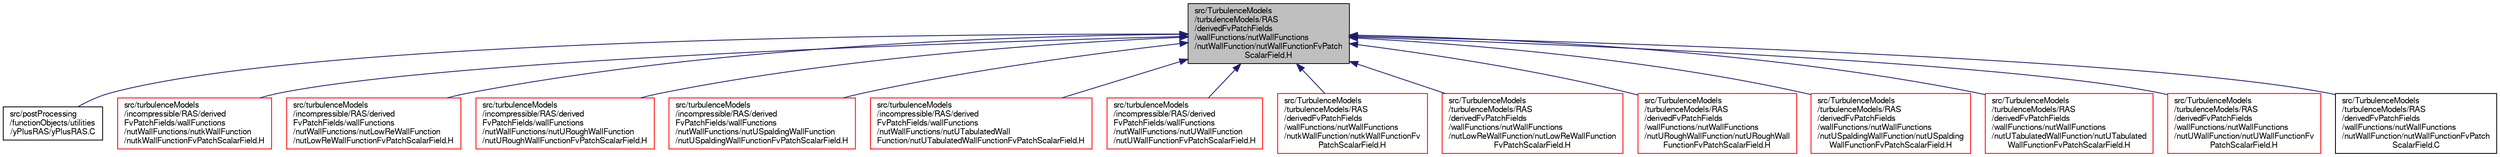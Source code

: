 digraph "src/TurbulenceModels/turbulenceModels/RAS/derivedFvPatchFields/wallFunctions/nutWallFunctions/nutWallFunction/nutWallFunctionFvPatchScalarField.H"
{
  bgcolor="transparent";
  edge [fontname="FreeSans",fontsize="10",labelfontname="FreeSans",labelfontsize="10"];
  node [fontname="FreeSans",fontsize="10",shape=record];
  Node189 [label="src/TurbulenceModels\l/turbulenceModels/RAS\l/derivedFvPatchFields\l/wallFunctions/nutWallFunctions\l/nutWallFunction/nutWallFunctionFvPatch\lScalarField.H",height=0.2,width=0.4,color="black", fillcolor="grey75", style="filled", fontcolor="black"];
  Node189 -> Node190 [dir="back",color="midnightblue",fontsize="10",style="solid",fontname="FreeSans"];
  Node190 [label="src/postProcessing\l/functionObjects/utilities\l/yPlusRAS/yPlusRAS.C",height=0.2,width=0.4,color="black",URL="$a39653.html"];
  Node189 -> Node191 [dir="back",color="midnightblue",fontsize="10",style="solid",fontname="FreeSans"];
  Node191 [label="src/turbulenceModels\l/incompressible/RAS/derived\lFvPatchFields/wallFunctions\l/nutWallFunctions/nutkWallFunction\l/nutkWallFunctionFvPatchScalarField.H",height=0.2,width=0.4,color="red",URL="$a40376.html"];
  Node189 -> Node193 [dir="back",color="midnightblue",fontsize="10",style="solid",fontname="FreeSans"];
  Node193 [label="src/turbulenceModels\l/incompressible/RAS/derived\lFvPatchFields/wallFunctions\l/nutWallFunctions/nutLowReWallFunction\l/nutLowReWallFunctionFvPatchScalarField.H",height=0.2,width=0.4,color="red",URL="$a40388.html"];
  Node189 -> Node195 [dir="back",color="midnightblue",fontsize="10",style="solid",fontname="FreeSans"];
  Node195 [label="src/turbulenceModels\l/incompressible/RAS/derived\lFvPatchFields/wallFunctions\l/nutWallFunctions/nutURoughWallFunction\l/nutURoughWallFunctionFvPatchScalarField.H",height=0.2,width=0.4,color="red",URL="$a40400.html"];
  Node189 -> Node197 [dir="back",color="midnightblue",fontsize="10",style="solid",fontname="FreeSans"];
  Node197 [label="src/turbulenceModels\l/incompressible/RAS/derived\lFvPatchFields/wallFunctions\l/nutWallFunctions/nutUSpaldingWallFunction\l/nutUSpaldingWallFunctionFvPatchScalarField.H",height=0.2,width=0.4,color="red",URL="$a40412.html"];
  Node189 -> Node199 [dir="back",color="midnightblue",fontsize="10",style="solid",fontname="FreeSans"];
  Node199 [label="src/turbulenceModels\l/incompressible/RAS/derived\lFvPatchFields/wallFunctions\l/nutWallFunctions/nutUTabulatedWall\lFunction/nutUTabulatedWallFunctionFvPatchScalarField.H",height=0.2,width=0.4,color="red",URL="$a40424.html"];
  Node189 -> Node201 [dir="back",color="midnightblue",fontsize="10",style="solid",fontname="FreeSans"];
  Node201 [label="src/turbulenceModels\l/incompressible/RAS/derived\lFvPatchFields/wallFunctions\l/nutWallFunctions/nutUWallFunction\l/nutUWallFunctionFvPatchScalarField.H",height=0.2,width=0.4,color="red",URL="$a40436.html"];
  Node189 -> Node203 [dir="back",color="midnightblue",fontsize="10",style="solid",fontname="FreeSans"];
  Node203 [label="src/TurbulenceModels\l/turbulenceModels/RAS\l/derivedFvPatchFields\l/wallFunctions/nutWallFunctions\l/nutkWallFunction/nutkWallFunctionFv\lPatchScalarField.H",height=0.2,width=0.4,color="red",URL="$a40379.html"];
  Node189 -> Node217 [dir="back",color="midnightblue",fontsize="10",style="solid",fontname="FreeSans"];
  Node217 [label="src/TurbulenceModels\l/turbulenceModels/RAS\l/derivedFvPatchFields\l/wallFunctions/nutWallFunctions\l/nutLowReWallFunction/nutLowReWallFunction\lFvPatchScalarField.H",height=0.2,width=0.4,color="red",URL="$a40391.html"];
  Node189 -> Node219 [dir="back",color="midnightblue",fontsize="10",style="solid",fontname="FreeSans"];
  Node219 [label="src/TurbulenceModels\l/turbulenceModels/RAS\l/derivedFvPatchFields\l/wallFunctions/nutWallFunctions\l/nutURoughWallFunction/nutURoughWall\lFunctionFvPatchScalarField.H",height=0.2,width=0.4,color="red",URL="$a40403.html"];
  Node189 -> Node221 [dir="back",color="midnightblue",fontsize="10",style="solid",fontname="FreeSans"];
  Node221 [label="src/TurbulenceModels\l/turbulenceModels/RAS\l/derivedFvPatchFields\l/wallFunctions/nutWallFunctions\l/nutUSpaldingWallFunction/nutUSpalding\lWallFunctionFvPatchScalarField.H",height=0.2,width=0.4,color="red",URL="$a40415.html"];
  Node189 -> Node223 [dir="back",color="midnightblue",fontsize="10",style="solid",fontname="FreeSans"];
  Node223 [label="src/TurbulenceModels\l/turbulenceModels/RAS\l/derivedFvPatchFields\l/wallFunctions/nutWallFunctions\l/nutUTabulatedWallFunction/nutUTabulated\lWallFunctionFvPatchScalarField.H",height=0.2,width=0.4,color="red",URL="$a40427.html"];
  Node189 -> Node225 [dir="back",color="midnightblue",fontsize="10",style="solid",fontname="FreeSans"];
  Node225 [label="src/TurbulenceModels\l/turbulenceModels/RAS\l/derivedFvPatchFields\l/wallFunctions/nutWallFunctions\l/nutUWallFunction/nutUWallFunctionFv\lPatchScalarField.H",height=0.2,width=0.4,color="red",URL="$a40439.html"];
  Node189 -> Node227 [dir="back",color="midnightblue",fontsize="10",style="solid",fontname="FreeSans"];
  Node227 [label="src/TurbulenceModels\l/turbulenceModels/RAS\l/derivedFvPatchFields\l/wallFunctions/nutWallFunctions\l/nutWallFunction/nutWallFunctionFvPatch\lScalarField.C",height=0.2,width=0.4,color="black",URL="$a40445.html"];
}
